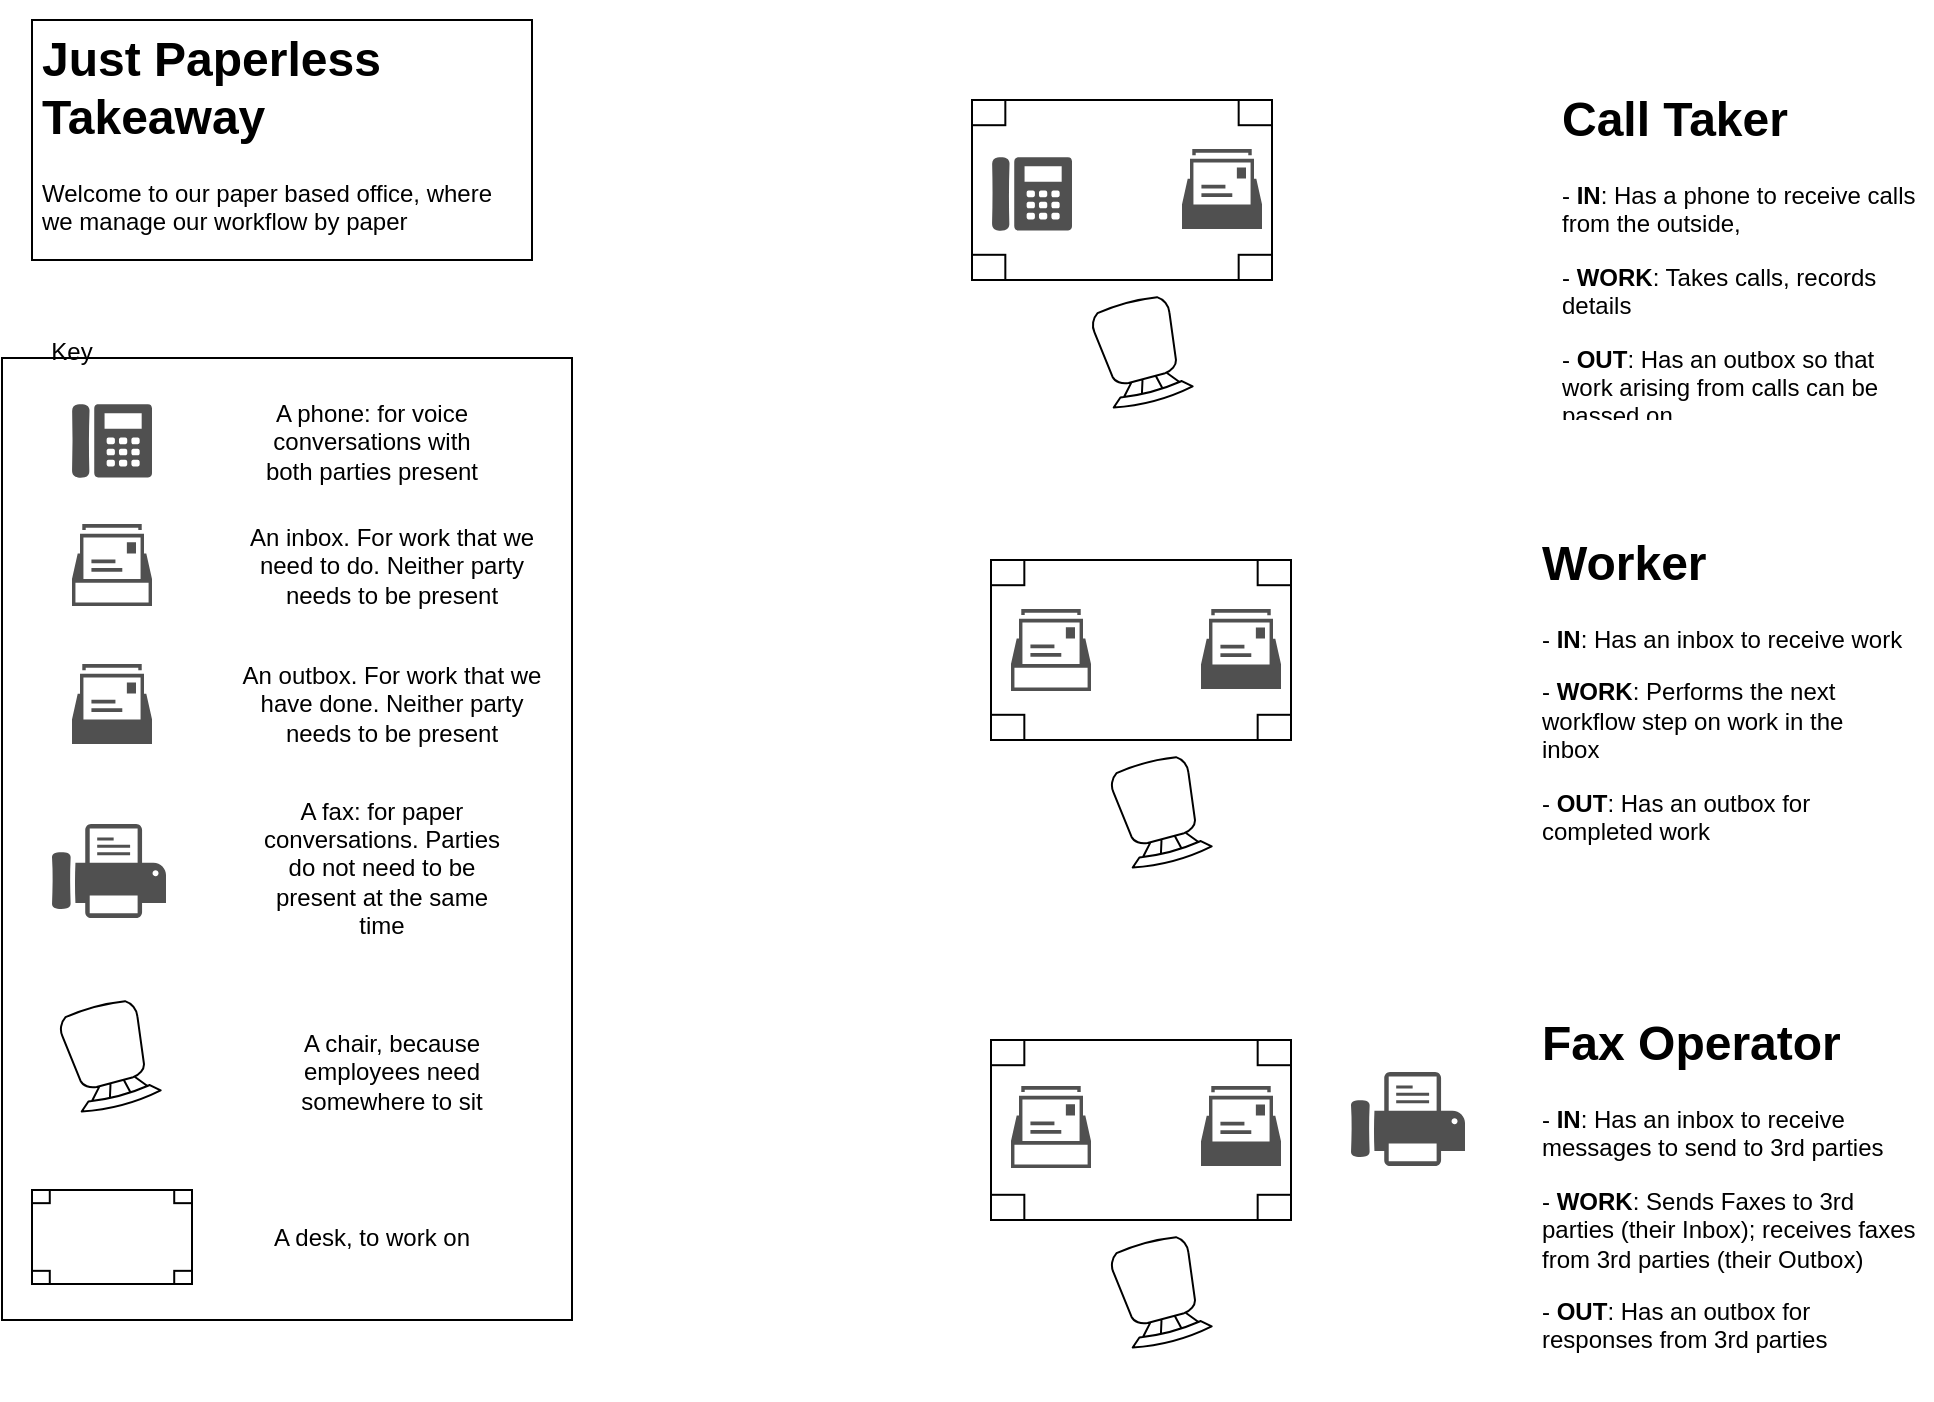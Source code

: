 <mxfile version="15.2.7" type="device"><diagram id="5G0UUEfvmKFD60i4_Uk-" name="Page-1"><mxGraphModel dx="2306" dy="1265" grid="1" gridSize="10" guides="1" tooltips="1" connect="1" arrows="1" fold="1" page="1" pageScale="1" pageWidth="1169" pageHeight="827" math="0" shadow="0"><root><mxCell id="0"/><mxCell id="1" parent="0"/><mxCell id="f1p-PhKbTXYVz6j-_nYr-18" value="" style="rounded=0;whiteSpace=wrap;html=1;shadow=0;strokeColor=#000000;" vertex="1" parent="1"><mxGeometry x="25" y="209" width="285" height="481" as="geometry"/></mxCell><mxCell id="zQAhUEwxhYWfj6W-LQgx-1" value="" style="verticalLabelPosition=bottom;html=1;verticalAlign=top;align=center;shape=mxgraph.floorplan.table;" parent="1" vertex="1"><mxGeometry x="519.5" y="310" width="150" height="90" as="geometry"/></mxCell><mxCell id="zQAhUEwxhYWfj6W-LQgx-2" value="" style="verticalLabelPosition=bottom;html=1;verticalAlign=top;align=center;shape=mxgraph.floorplan.chair;rotation=-195;" parent="1" vertex="1"><mxGeometry x="583.5" y="410" width="41" height="52" as="geometry"/></mxCell><mxCell id="zQAhUEwxhYWfj6W-LQgx-4" value="" style="sketch=0;pointerEvents=1;shadow=0;dashed=0;html=1;strokeColor=none;fillColor=#505050;labelPosition=center;verticalLabelPosition=bottom;verticalAlign=top;outlineConnect=0;align=center;shape=mxgraph.office.concepts.mailbox2;" parent="1" vertex="1"><mxGeometry x="529.5" y="334.5" width="40" height="41" as="geometry"/></mxCell><mxCell id="zQAhUEwxhYWfj6W-LQgx-5" value="" style="sketch=0;pointerEvents=1;shadow=0;dashed=0;html=1;strokeColor=none;fillColor=#505050;labelPosition=center;verticalLabelPosition=bottom;verticalAlign=top;outlineConnect=0;align=center;shape=mxgraph.office.concepts.mailbox;" parent="1" vertex="1"><mxGeometry x="624.5" y="334.5" width="40" height="40" as="geometry"/></mxCell><mxCell id="zQAhUEwxhYWfj6W-LQgx-6" value="" style="verticalLabelPosition=bottom;html=1;verticalAlign=top;align=center;shape=mxgraph.floorplan.table;" parent="1" vertex="1"><mxGeometry x="510" y="80" width="150" height="90" as="geometry"/></mxCell><mxCell id="zQAhUEwxhYWfj6W-LQgx-7" value="" style="verticalLabelPosition=bottom;html=1;verticalAlign=top;align=center;shape=mxgraph.floorplan.chair;rotation=-195;" parent="1" vertex="1"><mxGeometry x="574" y="180" width="41" height="52" as="geometry"/></mxCell><mxCell id="zQAhUEwxhYWfj6W-LQgx-9" value="" style="sketch=0;pointerEvents=1;shadow=0;dashed=0;html=1;strokeColor=none;fillColor=#505050;labelPosition=center;verticalLabelPosition=bottom;verticalAlign=top;outlineConnect=0;align=center;shape=mxgraph.office.concepts.mailbox;" parent="1" vertex="1"><mxGeometry x="615" y="104.5" width="40" height="40" as="geometry"/></mxCell><mxCell id="zQAhUEwxhYWfj6W-LQgx-10" value="" style="sketch=0;pointerEvents=1;shadow=0;dashed=0;html=1;strokeColor=none;fillColor=#505050;labelPosition=center;verticalLabelPosition=bottom;verticalAlign=top;outlineConnect=0;align=center;shape=mxgraph.office.devices.phone_digital;" parent="1" vertex="1"><mxGeometry x="520" y="108.5" width="40" height="37" as="geometry"/></mxCell><mxCell id="zQAhUEwxhYWfj6W-LQgx-11" value="" style="verticalLabelPosition=bottom;html=1;verticalAlign=top;align=center;shape=mxgraph.floorplan.table;" parent="1" vertex="1"><mxGeometry x="519.5" y="550" width="150" height="90" as="geometry"/></mxCell><mxCell id="zQAhUEwxhYWfj6W-LQgx-12" value="" style="verticalLabelPosition=bottom;html=1;verticalAlign=top;align=center;shape=mxgraph.floorplan.chair;rotation=-195;" parent="1" vertex="1"><mxGeometry x="583.5" y="650" width="41" height="52" as="geometry"/></mxCell><mxCell id="zQAhUEwxhYWfj6W-LQgx-15" value="" style="sketch=0;pointerEvents=1;shadow=0;dashed=0;html=1;strokeColor=none;fillColor=#505050;labelPosition=center;verticalLabelPosition=bottom;verticalAlign=top;outlineConnect=0;align=center;shape=mxgraph.office.concepts.mailbox2;" parent="1" vertex="1"><mxGeometry x="529.5" y="573" width="40" height="41" as="geometry"/></mxCell><mxCell id="zQAhUEwxhYWfj6W-LQgx-16" value="" style="sketch=0;pointerEvents=1;shadow=0;dashed=0;html=1;strokeColor=none;fillColor=#505050;labelPosition=center;verticalLabelPosition=bottom;verticalAlign=top;outlineConnect=0;align=center;shape=mxgraph.office.concepts.mailbox;" parent="1" vertex="1"><mxGeometry x="624.5" y="573" width="40" height="40" as="geometry"/></mxCell><mxCell id="zQAhUEwxhYWfj6W-LQgx-17" value="" style="sketch=0;pointerEvents=1;shadow=0;dashed=0;html=1;strokeColor=none;fillColor=#505050;labelPosition=center;verticalLabelPosition=bottom;verticalAlign=top;outlineConnect=0;align=center;shape=mxgraph.office.devices.fax;" parent="1" vertex="1"><mxGeometry x="699.5" y="566" width="57" height="47" as="geometry"/></mxCell><mxCell id="zQAhUEwxhYWfj6W-LQgx-18" value="&lt;h1&gt;Just Paperless Takeaway&lt;/h1&gt;&lt;p&gt;Welcome to our paper based office, where we manage our workflow by paper&lt;/p&gt;" style="text;html=1;strokeColor=#000000;fillColor=none;spacing=5;spacingTop=-20;whiteSpace=wrap;overflow=hidden;rounded=0;shadow=0;" parent="1" vertex="1"><mxGeometry x="40" y="40" width="250" height="120" as="geometry"/></mxCell><mxCell id="f1p-PhKbTXYVz6j-_nYr-2" value="" style="sketch=0;pointerEvents=1;shadow=0;dashed=0;html=1;strokeColor=none;fillColor=#505050;labelPosition=center;verticalLabelPosition=bottom;verticalAlign=top;outlineConnect=0;align=center;shape=mxgraph.office.devices.phone_digital;" vertex="1" parent="1"><mxGeometry x="60" y="232" width="40" height="37" as="geometry"/></mxCell><mxCell id="f1p-PhKbTXYVz6j-_nYr-3" value="" style="sketch=0;pointerEvents=1;shadow=0;dashed=0;html=1;strokeColor=none;fillColor=#505050;labelPosition=center;verticalLabelPosition=bottom;verticalAlign=top;outlineConnect=0;align=center;shape=mxgraph.office.concepts.mailbox2;" vertex="1" parent="1"><mxGeometry x="60" y="292" width="40" height="41" as="geometry"/></mxCell><mxCell id="f1p-PhKbTXYVz6j-_nYr-4" value="" style="sketch=0;pointerEvents=1;shadow=0;dashed=0;html=1;strokeColor=none;fillColor=#505050;labelPosition=center;verticalLabelPosition=bottom;verticalAlign=top;outlineConnect=0;align=center;shape=mxgraph.office.concepts.mailbox;" vertex="1" parent="1"><mxGeometry x="60" y="362" width="40" height="40" as="geometry"/></mxCell><mxCell id="f1p-PhKbTXYVz6j-_nYr-5" value="" style="sketch=0;pointerEvents=1;shadow=0;dashed=0;html=1;strokeColor=none;fillColor=#505050;labelPosition=center;verticalLabelPosition=bottom;verticalAlign=top;outlineConnect=0;align=center;shape=mxgraph.office.devices.fax;" vertex="1" parent="1"><mxGeometry x="50" y="442" width="57" height="47" as="geometry"/></mxCell><mxCell id="f1p-PhKbTXYVz6j-_nYr-6" value="" style="verticalLabelPosition=bottom;html=1;verticalAlign=top;align=center;shape=mxgraph.floorplan.chair;rotation=-195;" vertex="1" parent="1"><mxGeometry x="58" y="532" width="41" height="52" as="geometry"/></mxCell><mxCell id="f1p-PhKbTXYVz6j-_nYr-7" value="" style="verticalLabelPosition=bottom;html=1;verticalAlign=top;align=center;shape=mxgraph.floorplan.table;" vertex="1" parent="1"><mxGeometry x="40" y="625" width="80" height="47" as="geometry"/></mxCell><mxCell id="f1p-PhKbTXYVz6j-_nYr-8" value="An inbox. For work that we need to do. Neither party needs to be present" style="text;html=1;strokeColor=none;fillColor=none;align=center;verticalAlign=middle;whiteSpace=wrap;rounded=0;shadow=0;" vertex="1" parent="1"><mxGeometry x="140" y="302.5" width="160" height="20" as="geometry"/></mxCell><mxCell id="f1p-PhKbTXYVz6j-_nYr-9" value="A phone: for voice conversations with both parties present" style="text;html=1;strokeColor=none;fillColor=none;align=center;verticalAlign=middle;whiteSpace=wrap;rounded=0;shadow=0;" vertex="1" parent="1"><mxGeometry x="150" y="240.5" width="120" height="20" as="geometry"/></mxCell><mxCell id="f1p-PhKbTXYVz6j-_nYr-10" value="An outbox. For work that we have done. Neither party needs to be present" style="text;html=1;strokeColor=none;fillColor=none;align=center;verticalAlign=middle;whiteSpace=wrap;rounded=0;shadow=0;" vertex="1" parent="1"><mxGeometry x="140" y="372" width="160" height="20" as="geometry"/></mxCell><mxCell id="f1p-PhKbTXYVz6j-_nYr-11" value="A fax: for paper conversations. Parties do not need to be present at the same time" style="text;html=1;strokeColor=none;fillColor=none;align=center;verticalAlign=middle;whiteSpace=wrap;rounded=0;shadow=0;" vertex="1" parent="1"><mxGeometry x="150" y="446" width="130" height="36" as="geometry"/></mxCell><mxCell id="f1p-PhKbTXYVz6j-_nYr-12" value="A chair, because employees need somewhere to sit" style="text;html=1;strokeColor=none;fillColor=none;align=center;verticalAlign=middle;whiteSpace=wrap;rounded=0;shadow=0;" vertex="1" parent="1"><mxGeometry x="155" y="548" width="130" height="36" as="geometry"/></mxCell><mxCell id="f1p-PhKbTXYVz6j-_nYr-13" value="A desk, to work on" style="text;html=1;strokeColor=none;fillColor=none;align=center;verticalAlign=middle;whiteSpace=wrap;rounded=0;shadow=0;" vertex="1" parent="1"><mxGeometry x="145" y="630.5" width="130" height="36" as="geometry"/></mxCell><mxCell id="f1p-PhKbTXYVz6j-_nYr-14" value="&lt;h1&gt;Call Taker&lt;/h1&gt;&lt;p&gt;- &lt;b&gt;IN&lt;/b&gt;: Has a phone to receive calls from the outside,&amp;nbsp;&lt;/p&gt;&lt;p&gt;- &lt;b&gt;WORK&lt;/b&gt;: Takes calls, records details&lt;/p&gt;&lt;p&gt;- &lt;b&gt;OUT&lt;/b&gt;: Has an outbox so that work arising from calls can be passed on&lt;/p&gt;" style="text;html=1;strokeColor=none;fillColor=none;spacing=5;spacingTop=-20;whiteSpace=wrap;overflow=hidden;rounded=0;shadow=0;" vertex="1" parent="1"><mxGeometry x="800" y="70" width="190" height="170" as="geometry"/></mxCell><mxCell id="f1p-PhKbTXYVz6j-_nYr-16" value="&lt;h1&gt;Worker&lt;/h1&gt;&lt;p&gt;- &lt;b&gt;IN&lt;/b&gt;: Has an inbox to receive work&lt;/p&gt;&lt;p&gt;- &lt;b&gt;WORK&lt;/b&gt;: Performs the next&amp;nbsp; workflow step on work in the inbox&lt;/p&gt;&lt;p&gt;- &lt;b&gt;OUT&lt;/b&gt;: Has an outbox for completed work&lt;/p&gt;" style="text;html=1;strokeColor=none;fillColor=none;spacing=5;spacingTop=-20;whiteSpace=wrap;overflow=hidden;rounded=0;shadow=0;" vertex="1" parent="1"><mxGeometry x="790" y="292" width="190" height="170" as="geometry"/></mxCell><mxCell id="f1p-PhKbTXYVz6j-_nYr-17" value="&lt;h1&gt;Fax Operator&lt;/h1&gt;&lt;p&gt;- &lt;b&gt;IN&lt;/b&gt;: Has an inbox to receive messages to send to 3rd parties&lt;/p&gt;&lt;p&gt;- &lt;b&gt;WORK&lt;/b&gt;: Sends Faxes to 3rd parties (their Inbox); receives faxes from 3rd parties (their Outbox)&lt;/p&gt;&lt;p&gt;- &lt;b&gt;OUT&lt;/b&gt;: Has an outbox for responses from 3rd parties&lt;/p&gt;" style="text;html=1;strokeColor=none;fillColor=none;spacing=5;spacingTop=-20;whiteSpace=wrap;overflow=hidden;rounded=0;shadow=0;" vertex="1" parent="1"><mxGeometry x="790" y="532" width="200" height="198" as="geometry"/></mxCell><mxCell id="f1p-PhKbTXYVz6j-_nYr-19" value="Key" style="text;html=1;strokeColor=none;fillColor=none;align=center;verticalAlign=middle;whiteSpace=wrap;rounded=0;shadow=0;" vertex="1" parent="1"><mxGeometry x="40" y="196" width="40" height="20" as="geometry"/></mxCell></root></mxGraphModel></diagram></mxfile>